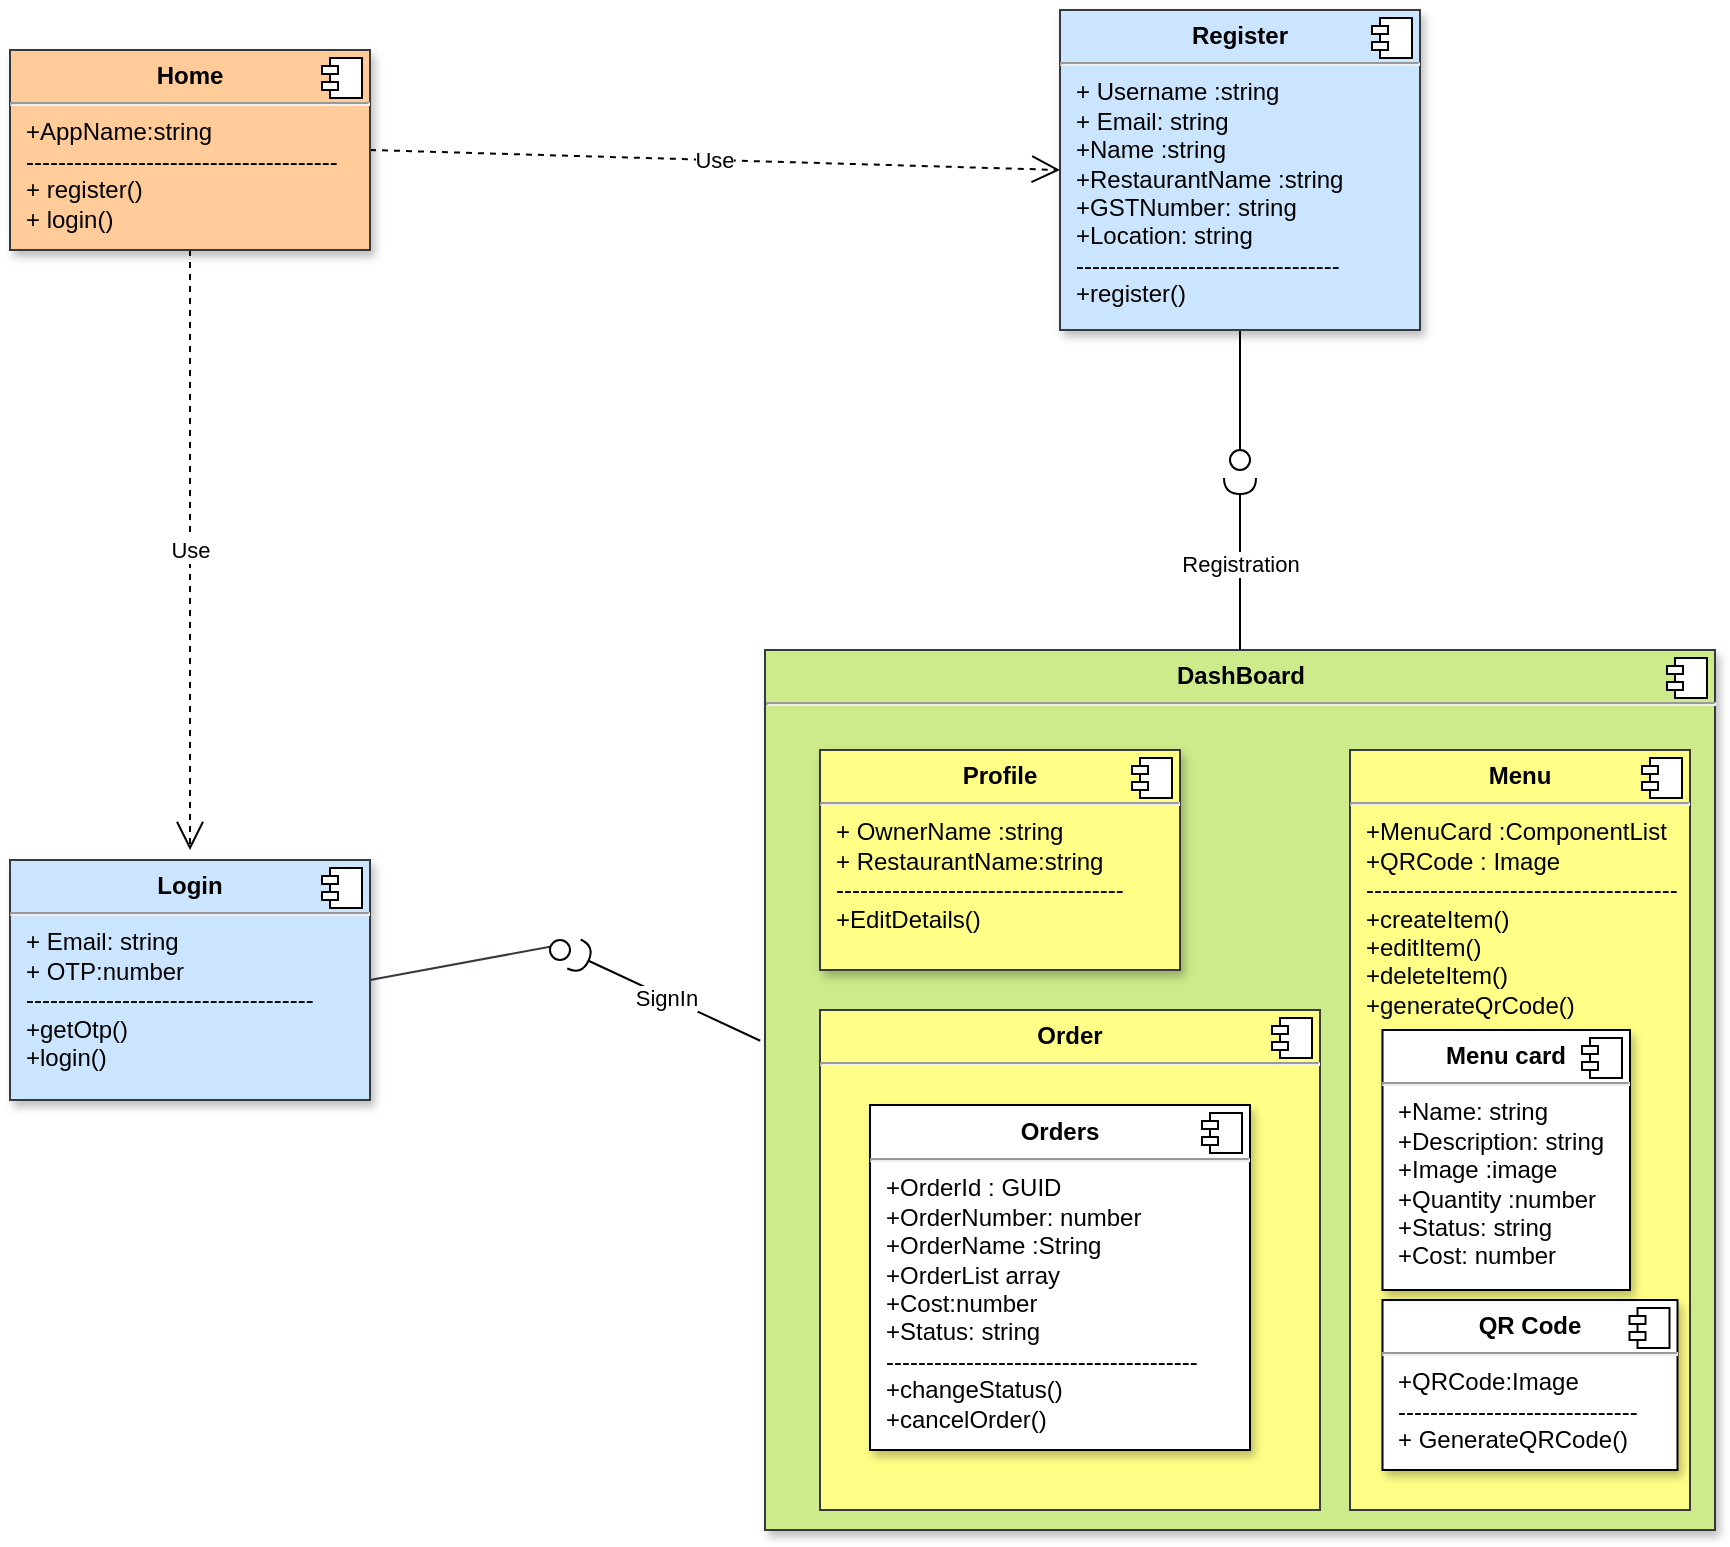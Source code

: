 <mxfile version="14.9.4" type="google"><diagram id="GQgRBjHBKzvs6Vjox_5M" name="Page-1"><mxGraphModel dx="1108" dy="425" grid="1" gridSize="10" guides="1" tooltips="1" connect="1" arrows="1" fold="1" page="1" pageScale="1" pageWidth="827" pageHeight="1169" math="0" shadow="0"><root><mxCell id="0"/><mxCell id="1" parent="0"/><mxCell id="QfWfdW6JxX6H_Z9MmCog-15" value="Use" style="endArrow=open;endSize=12;dashed=1;html=1;exitX=1;exitY=0.5;exitDx=0;exitDy=0;entryX=0;entryY=0.5;entryDx=0;entryDy=0;" parent="1" source="XsAstexLUll0czTnmSMo-1" target="XsAstexLUll0czTnmSMo-3" edge="1"><mxGeometry width="160" relative="1" as="geometry"><mxPoint x="230" y="105" as="sourcePoint"/><mxPoint x="575" y="105" as="targetPoint"/></mxGeometry></mxCell><mxCell id="QfWfdW6JxX6H_Z9MmCog-16" value="Use" style="endArrow=open;endSize=12;dashed=1;html=1;entryX=0.5;entryY=0;entryDx=0;entryDy=0;exitX=0.5;exitY=1;exitDx=0;exitDy=0;" parent="1" source="XsAstexLUll0czTnmSMo-1" edge="1"><mxGeometry width="160" relative="1" as="geometry"><mxPoint x="140" y="150" as="sourcePoint"/><mxPoint x="140" y="460" as="targetPoint"/></mxGeometry></mxCell><mxCell id="QfWfdW6JxX6H_Z9MmCog-26" value="&lt;p style=&quot;margin: 0px ; margin-top: 6px ; text-align: center&quot;&gt;&lt;b&gt;DashBoard&lt;/b&gt;&lt;/p&gt;&lt;hr&gt;&lt;p style=&quot;margin: 0px ; margin-left: 8px&quot;&gt;&lt;br&gt;&lt;/p&gt;" style="align=left;overflow=fill;html=1;dropTarget=0;shadow=1;fillColor=#cdeb8b;strokeColor=#36393d;" parent="1" vertex="1"><mxGeometry x="427.5" y="360" width="475" height="440" as="geometry"/></mxCell><mxCell id="QfWfdW6JxX6H_Z9MmCog-27" value="" style="shape=component;jettyWidth=8;jettyHeight=4;" parent="QfWfdW6JxX6H_Z9MmCog-26" vertex="1"><mxGeometry x="1" width="20" height="20" relative="1" as="geometry"><mxPoint x="-24" y="4" as="offset"/></mxGeometry></mxCell><mxCell id="QfWfdW6JxX6H_Z9MmCog-38" value="" style="rounded=0;orthogonalLoop=1;jettySize=auto;html=1;endArrow=none;endFill=0;exitX=1;exitY=0.5;exitDx=0;exitDy=0;entryX=0.2;entryY=0.3;entryDx=0;entryDy=0;entryPerimeter=0;fillColor=#cce5ff;strokeColor=#36393d;" parent="1" source="XsAstexLUll0czTnmSMo-5" target="QfWfdW6JxX6H_Z9MmCog-40" edge="1"><mxGeometry relative="1" as="geometry"><mxPoint x="230" y="505" as="sourcePoint"/><mxPoint x="290" y="430" as="targetPoint"/></mxGeometry></mxCell><mxCell id="QfWfdW6JxX6H_Z9MmCog-39" value="SignIn" style="rounded=0;orthogonalLoop=1;jettySize=auto;html=1;endArrow=halfCircle;endFill=0;endSize=6;strokeWidth=1;exitX=-0.005;exitY=0.444;exitDx=0;exitDy=0;entryX=1.2;entryY=0.7;entryDx=0;entryDy=0;entryPerimeter=0;exitPerimeter=0;" parent="1" source="QfWfdW6JxX6H_Z9MmCog-26" target="QfWfdW6JxX6H_Z9MmCog-40" edge="1"><mxGeometry relative="1" as="geometry"><mxPoint x="420" y="470" as="sourcePoint"/><mxPoint x="374" y="504" as="targetPoint"/></mxGeometry></mxCell><mxCell id="QfWfdW6JxX6H_Z9MmCog-40" value="" style="ellipse;whiteSpace=wrap;html=1;fontFamily=Helvetica;fontSize=12;fontColor=#000000;align=center;strokeColor=#000000;fillColor=#ffffff;points=[];aspect=fixed;resizable=0;" parent="1" vertex="1"><mxGeometry x="320" y="505" width="10" height="10" as="geometry"/></mxCell><mxCell id="QfWfdW6JxX6H_Z9MmCog-45" value="&lt;p style=&quot;margin: 0px ; margin-top: 6px ; text-align: center&quot;&gt;&lt;b&gt;Order&lt;/b&gt;&lt;/p&gt;&lt;hr&gt;&lt;p style=&quot;margin: 0px ; margin-left: 8px&quot;&gt;&lt;br&gt;&lt;/p&gt;" style="align=left;overflow=fill;html=1;dropTarget=0;fillColor=#ffff88;strokeColor=#36393d;" parent="1" vertex="1"><mxGeometry x="455" y="540" width="250" height="250" as="geometry"/></mxCell><mxCell id="QfWfdW6JxX6H_Z9MmCog-46" value="" style="shape=component;jettyWidth=8;jettyHeight=4;" parent="QfWfdW6JxX6H_Z9MmCog-45" vertex="1"><mxGeometry x="1" width="20" height="20" relative="1" as="geometry"><mxPoint x="-24" y="4" as="offset"/></mxGeometry></mxCell><mxCell id="QfWfdW6JxX6H_Z9MmCog-53" value="&lt;p style=&quot;margin: 0px ; margin-top: 6px ; text-align: center&quot;&gt;&lt;b&gt;Menu&lt;/b&gt;&lt;/p&gt;&lt;hr&gt;&lt;p style=&quot;margin: 0px ; margin-left: 8px&quot;&gt;+MenuCard :ComponentList&lt;/p&gt;&lt;p style=&quot;margin: 0px ; margin-left: 8px&quot;&gt;+QRCode : Image&lt;/p&gt;&lt;p style=&quot;margin: 0px ; margin-left: 8px&quot;&gt;---------------------------------------&lt;/p&gt;&lt;p style=&quot;margin: 0px ; margin-left: 8px&quot;&gt;+createItem()&lt;/p&gt;&lt;p style=&quot;margin: 0px ; margin-left: 8px&quot;&gt;+editItem()&lt;/p&gt;&lt;p style=&quot;margin: 0px ; margin-left: 8px&quot;&gt;+deleteItem()&lt;/p&gt;&lt;p style=&quot;margin: 0px ; margin-left: 8px&quot;&gt;+generateQrCode()&lt;/p&gt;" style="align=left;overflow=fill;html=1;dropTarget=0;fillColor=#ffff88;strokeColor=#36393d;" parent="1" vertex="1"><mxGeometry x="720" y="410" width="170" height="380" as="geometry"/></mxCell><mxCell id="QfWfdW6JxX6H_Z9MmCog-54" value="" style="shape=component;jettyWidth=8;jettyHeight=4;" parent="QfWfdW6JxX6H_Z9MmCog-53" vertex="1"><mxGeometry x="1" width="20" height="20" relative="1" as="geometry"><mxPoint x="-24" y="4" as="offset"/></mxGeometry></mxCell><mxCell id="QfWfdW6JxX6H_Z9MmCog-60" value="" style="rounded=0;orthogonalLoop=1;jettySize=auto;html=1;endArrow=none;endFill=0;exitX=0.5;exitY=1;exitDx=0;exitDy=0;" parent="1" source="XsAstexLUll0czTnmSMo-3" edge="1"><mxGeometry relative="1" as="geometry"><mxPoint x="665" y="150" as="sourcePoint"/><mxPoint x="665" y="260" as="targetPoint"/></mxGeometry></mxCell><mxCell id="QfWfdW6JxX6H_Z9MmCog-61" value="Registration" style="rounded=0;orthogonalLoop=1;jettySize=auto;html=1;endArrow=halfCircle;endFill=0;endSize=6;strokeWidth=1;exitX=0.5;exitY=0;exitDx=0;exitDy=0;entryX=0.5;entryY=1.4;entryDx=0;entryDy=0;entryPerimeter=0;" parent="1" source="QfWfdW6JxX6H_Z9MmCog-26" target="QfWfdW6JxX6H_Z9MmCog-62" edge="1"><mxGeometry relative="1" as="geometry"><mxPoint x="530" y="335" as="sourcePoint"/><mxPoint x="668" y="280" as="targetPoint"/></mxGeometry></mxCell><mxCell id="QfWfdW6JxX6H_Z9MmCog-62" value="" style="ellipse;whiteSpace=wrap;html=1;fontFamily=Helvetica;fontSize=12;fontColor=#000000;align=center;strokeColor=#000000;fillColor=#ffffff;points=[];aspect=fixed;resizable=0;" parent="1" vertex="1"><mxGeometry x="660" y="260" width="10" height="10" as="geometry"/></mxCell><mxCell id="XsAstexLUll0czTnmSMo-1" value="&lt;p style=&quot;margin: 0px ; margin-top: 6px ; text-align: center&quot;&gt;&lt;b&gt;Home&lt;/b&gt;&lt;/p&gt;&lt;hr&gt;&lt;p style=&quot;margin: 0px ; margin-left: 8px&quot;&gt;+AppName:string&lt;/p&gt;&lt;p style=&quot;margin: 0px ; margin-left: 8px&quot;&gt;---------------------------------------&lt;/p&gt;&lt;p style=&quot;margin: 0px ; margin-left: 8px&quot;&gt;+ register()&lt;br&gt;+ login()&lt;/p&gt;" style="align=left;overflow=fill;html=1;dropTarget=0;shadow=1;fillColor=#ffcc99;strokeColor=#36393d;" vertex="1" parent="1"><mxGeometry x="50" y="60" width="180" height="100" as="geometry"/></mxCell><mxCell id="XsAstexLUll0czTnmSMo-2" value="" style="shape=component;jettyWidth=8;jettyHeight=4;" vertex="1" parent="XsAstexLUll0czTnmSMo-1"><mxGeometry x="1" width="20" height="20" relative="1" as="geometry"><mxPoint x="-24" y="4" as="offset"/></mxGeometry></mxCell><mxCell id="XsAstexLUll0czTnmSMo-3" value="&lt;p style=&quot;margin: 0px ; margin-top: 6px ; text-align: center&quot;&gt;&lt;b&gt;Register&lt;/b&gt;&lt;/p&gt;&lt;hr&gt;&lt;p style=&quot;margin: 0px ; margin-left: 8px&quot;&gt;+ Username :string&lt;br&gt;+ Email: string&lt;/p&gt;&lt;p style=&quot;margin: 0px ; margin-left: 8px&quot;&gt;+Name :string&lt;/p&gt;&lt;p style=&quot;margin: 0px ; margin-left: 8px&quot;&gt;+RestaurantName :string&lt;/p&gt;&lt;p style=&quot;margin: 0px ; margin-left: 8px&quot;&gt;+GSTNumber: string&lt;/p&gt;&lt;p style=&quot;margin: 0px ; margin-left: 8px&quot;&gt;+Location: string&lt;/p&gt;&lt;p style=&quot;margin: 0px ; margin-left: 8px&quot;&gt;---------------------------------&lt;/p&gt;&lt;p style=&quot;margin: 0px ; margin-left: 8px&quot;&gt;+register()&lt;/p&gt;&lt;p style=&quot;margin: 0px ; margin-left: 8px&quot;&gt;&lt;br&gt;&lt;/p&gt;&lt;p style=&quot;margin: 0px ; margin-left: 8px&quot;&gt;&lt;br&gt;&lt;/p&gt;" style="align=left;overflow=fill;html=1;dropTarget=0;shadow=1;fillColor=#cce5ff;strokeColor=#36393d;" vertex="1" parent="1"><mxGeometry x="575" y="40" width="180" height="160" as="geometry"/></mxCell><mxCell id="XsAstexLUll0czTnmSMo-4" value="" style="shape=component;jettyWidth=8;jettyHeight=4;" vertex="1" parent="XsAstexLUll0czTnmSMo-3"><mxGeometry x="1" width="20" height="20" relative="1" as="geometry"><mxPoint x="-24" y="4" as="offset"/></mxGeometry></mxCell><mxCell id="XsAstexLUll0czTnmSMo-5" value="&lt;p style=&quot;margin: 0px ; margin-top: 6px ; text-align: center&quot;&gt;&lt;b&gt;Login&lt;/b&gt;&lt;/p&gt;&lt;hr&gt;&lt;p style=&quot;margin: 0px ; margin-left: 8px&quot;&gt;+ Email: string&lt;br&gt;+ OTP:number&lt;/p&gt;&lt;p style=&quot;margin: 0px ; margin-left: 8px&quot;&gt;------------------------------------&lt;/p&gt;&lt;p style=&quot;margin: 0px ; margin-left: 8px&quot;&gt;+getOtp()&lt;/p&gt;&lt;p style=&quot;margin: 0px ; margin-left: 8px&quot;&gt;+login()&lt;/p&gt;&lt;p style=&quot;margin: 0px ; margin-left: 8px&quot;&gt;&lt;br&gt;&lt;/p&gt;" style="align=left;overflow=fill;html=1;dropTarget=0;shadow=1;fillColor=#cce5ff;strokeColor=#36393d;" vertex="1" parent="1"><mxGeometry x="50" y="465" width="180" height="120" as="geometry"/></mxCell><mxCell id="XsAstexLUll0czTnmSMo-6" value="" style="shape=component;jettyWidth=8;jettyHeight=4;" vertex="1" parent="XsAstexLUll0czTnmSMo-5"><mxGeometry x="1" width="20" height="20" relative="1" as="geometry"><mxPoint x="-24" y="4" as="offset"/></mxGeometry></mxCell><mxCell id="XsAstexLUll0czTnmSMo-7" value="&lt;p style=&quot;margin: 0px ; margin-top: 6px ; text-align: center&quot;&gt;&lt;b&gt;Profile&lt;/b&gt;&lt;/p&gt;&lt;hr&gt;&lt;p style=&quot;margin: 0px ; margin-left: 8px&quot;&gt;+ OwnerName :string&lt;br&gt;&lt;/p&gt;&lt;p style=&quot;margin: 0px ; margin-left: 8px&quot;&gt;+ RestaurantName:string&lt;/p&gt;&lt;p style=&quot;margin: 0px ; margin-left: 8px&quot;&gt;------------------------------------&lt;/p&gt;&lt;p style=&quot;margin: 0px ; margin-left: 8px&quot;&gt;+EditDetails()&lt;/p&gt;" style="align=left;overflow=fill;html=1;dropTarget=0;shadow=1;fillColor=#ffff88;strokeColor=#36393d;" vertex="1" parent="1"><mxGeometry x="455" y="410" width="180" height="110" as="geometry"/></mxCell><mxCell id="XsAstexLUll0czTnmSMo-8" value="" style="shape=component;jettyWidth=8;jettyHeight=4;" vertex="1" parent="XsAstexLUll0czTnmSMo-7"><mxGeometry x="1" width="20" height="20" relative="1" as="geometry"><mxPoint x="-24" y="4" as="offset"/></mxGeometry></mxCell><mxCell id="XsAstexLUll0czTnmSMo-9" value="&lt;p style=&quot;margin: 0px ; margin-top: 6px ; text-align: center&quot;&gt;&lt;b&gt;Orders&lt;/b&gt;&lt;/p&gt;&lt;hr&gt;&lt;p style=&quot;margin: 0px 0px 0px 8px&quot;&gt;+OrderId : GUID&lt;/p&gt;&lt;p style=&quot;margin: 0px 0px 0px 8px&quot;&gt;+OrderNumber: number&lt;/p&gt;&lt;p style=&quot;margin: 0px 0px 0px 8px&quot;&gt;+OrderName :String&lt;/p&gt;&lt;p style=&quot;margin: 0px 0px 0px 8px&quot;&gt;+OrderList array&lt;/p&gt;&lt;p style=&quot;margin: 0px 0px 0px 8px&quot;&gt;+Cost:number&lt;/p&gt;&lt;p style=&quot;margin: 0px 0px 0px 8px&quot;&gt;+Status: string&lt;/p&gt;&lt;p style=&quot;margin: 0px 0px 0px 8px&quot;&gt;---------------------------------------&lt;/p&gt;&lt;p style=&quot;margin: 0px 0px 0px 8px&quot;&gt;+changeStatus()&lt;/p&gt;&lt;p style=&quot;margin: 0px 0px 0px 8px&quot;&gt;+cancelOrder()&lt;/p&gt;&lt;p style=&quot;margin: 0px 0px 0px 8px&quot;&gt;&lt;br&gt;&lt;/p&gt;" style="align=left;overflow=fill;html=1;dropTarget=0;shadow=1;" vertex="1" parent="1"><mxGeometry x="480" y="587.5" width="190" height="172.5" as="geometry"/></mxCell><mxCell id="XsAstexLUll0czTnmSMo-10" value="" style="shape=component;jettyWidth=8;jettyHeight=4;" vertex="1" parent="XsAstexLUll0czTnmSMo-9"><mxGeometry x="1" width="20" height="20" relative="1" as="geometry"><mxPoint x="-24" y="4" as="offset"/></mxGeometry></mxCell><mxCell id="XsAstexLUll0czTnmSMo-11" value="&lt;p style=&quot;margin: 0px ; margin-top: 6px ; text-align: center&quot;&gt;&lt;b&gt;QR Code&lt;/b&gt;&lt;/p&gt;&lt;hr&gt;&lt;p style=&quot;margin: 0px ; margin-left: 8px&quot;&gt;+QRCode:Image&lt;br&gt;&lt;/p&gt;&lt;p style=&quot;margin: 0px ; margin-left: 8px&quot;&gt;------------------------------&lt;/p&gt;&lt;p style=&quot;margin: 0px ; margin-left: 8px&quot;&gt;+ GenerateQRCode()&lt;br&gt;&lt;/p&gt;" style="align=left;overflow=fill;html=1;dropTarget=0;shadow=1;" vertex="1" parent="1"><mxGeometry x="736.25" y="685" width="147.5" height="85" as="geometry"/></mxCell><mxCell id="XsAstexLUll0czTnmSMo-12" value="" style="shape=component;jettyWidth=8;jettyHeight=4;" vertex="1" parent="XsAstexLUll0czTnmSMo-11"><mxGeometry x="1" width="20" height="20" relative="1" as="geometry"><mxPoint x="-24" y="4" as="offset"/></mxGeometry></mxCell><mxCell id="XsAstexLUll0czTnmSMo-13" value="&lt;p style=&quot;margin: 0px ; margin-top: 6px ; text-align: center&quot;&gt;&lt;b&gt;Menu card&lt;/b&gt;&lt;/p&gt;&lt;hr&gt;&lt;p style=&quot;margin: 0px ; margin-left: 8px&quot;&gt;+Name: string&lt;br&gt;&lt;/p&gt;&lt;p style=&quot;margin: 0px ; margin-left: 8px&quot;&gt;+Description: string&lt;/p&gt;&lt;p style=&quot;margin: 0px ; margin-left: 8px&quot;&gt;+Image :image&lt;/p&gt;&lt;p style=&quot;margin: 0px ; margin-left: 8px&quot;&gt;+Quantity :number&lt;/p&gt;&lt;p style=&quot;margin: 0px ; margin-left: 8px&quot;&gt;+Status: string&lt;/p&gt;&lt;p style=&quot;margin: 0px ; margin-left: 8px&quot;&gt;+Cost: number&lt;/p&gt;" style="align=left;overflow=fill;html=1;dropTarget=0;shadow=1;" vertex="1" parent="1"><mxGeometry x="736.25" y="550" width="123.75" height="130" as="geometry"/></mxCell><mxCell id="XsAstexLUll0czTnmSMo-14" value="" style="shape=component;jettyWidth=8;jettyHeight=4;" vertex="1" parent="XsAstexLUll0czTnmSMo-13"><mxGeometry x="1" width="20" height="20" relative="1" as="geometry"><mxPoint x="-24" y="4" as="offset"/></mxGeometry></mxCell></root></mxGraphModel></diagram></mxfile>